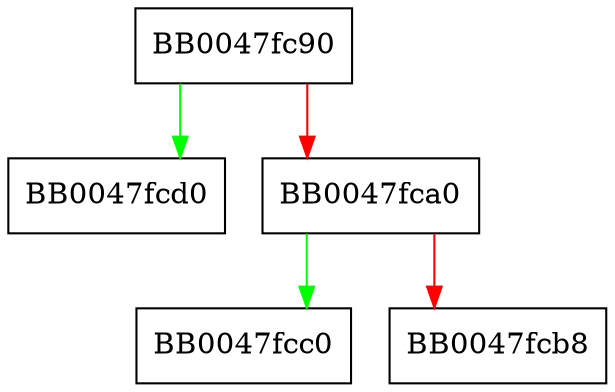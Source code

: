 digraph ssl_cert_lookup_by_idx {
  node [shape="box"];
  graph [splines=ortho];
  BB0047fc90 -> BB0047fcd0 [color="green"];
  BB0047fc90 -> BB0047fca0 [color="red"];
  BB0047fca0 -> BB0047fcc0 [color="green"];
  BB0047fca0 -> BB0047fcb8 [color="red"];
}